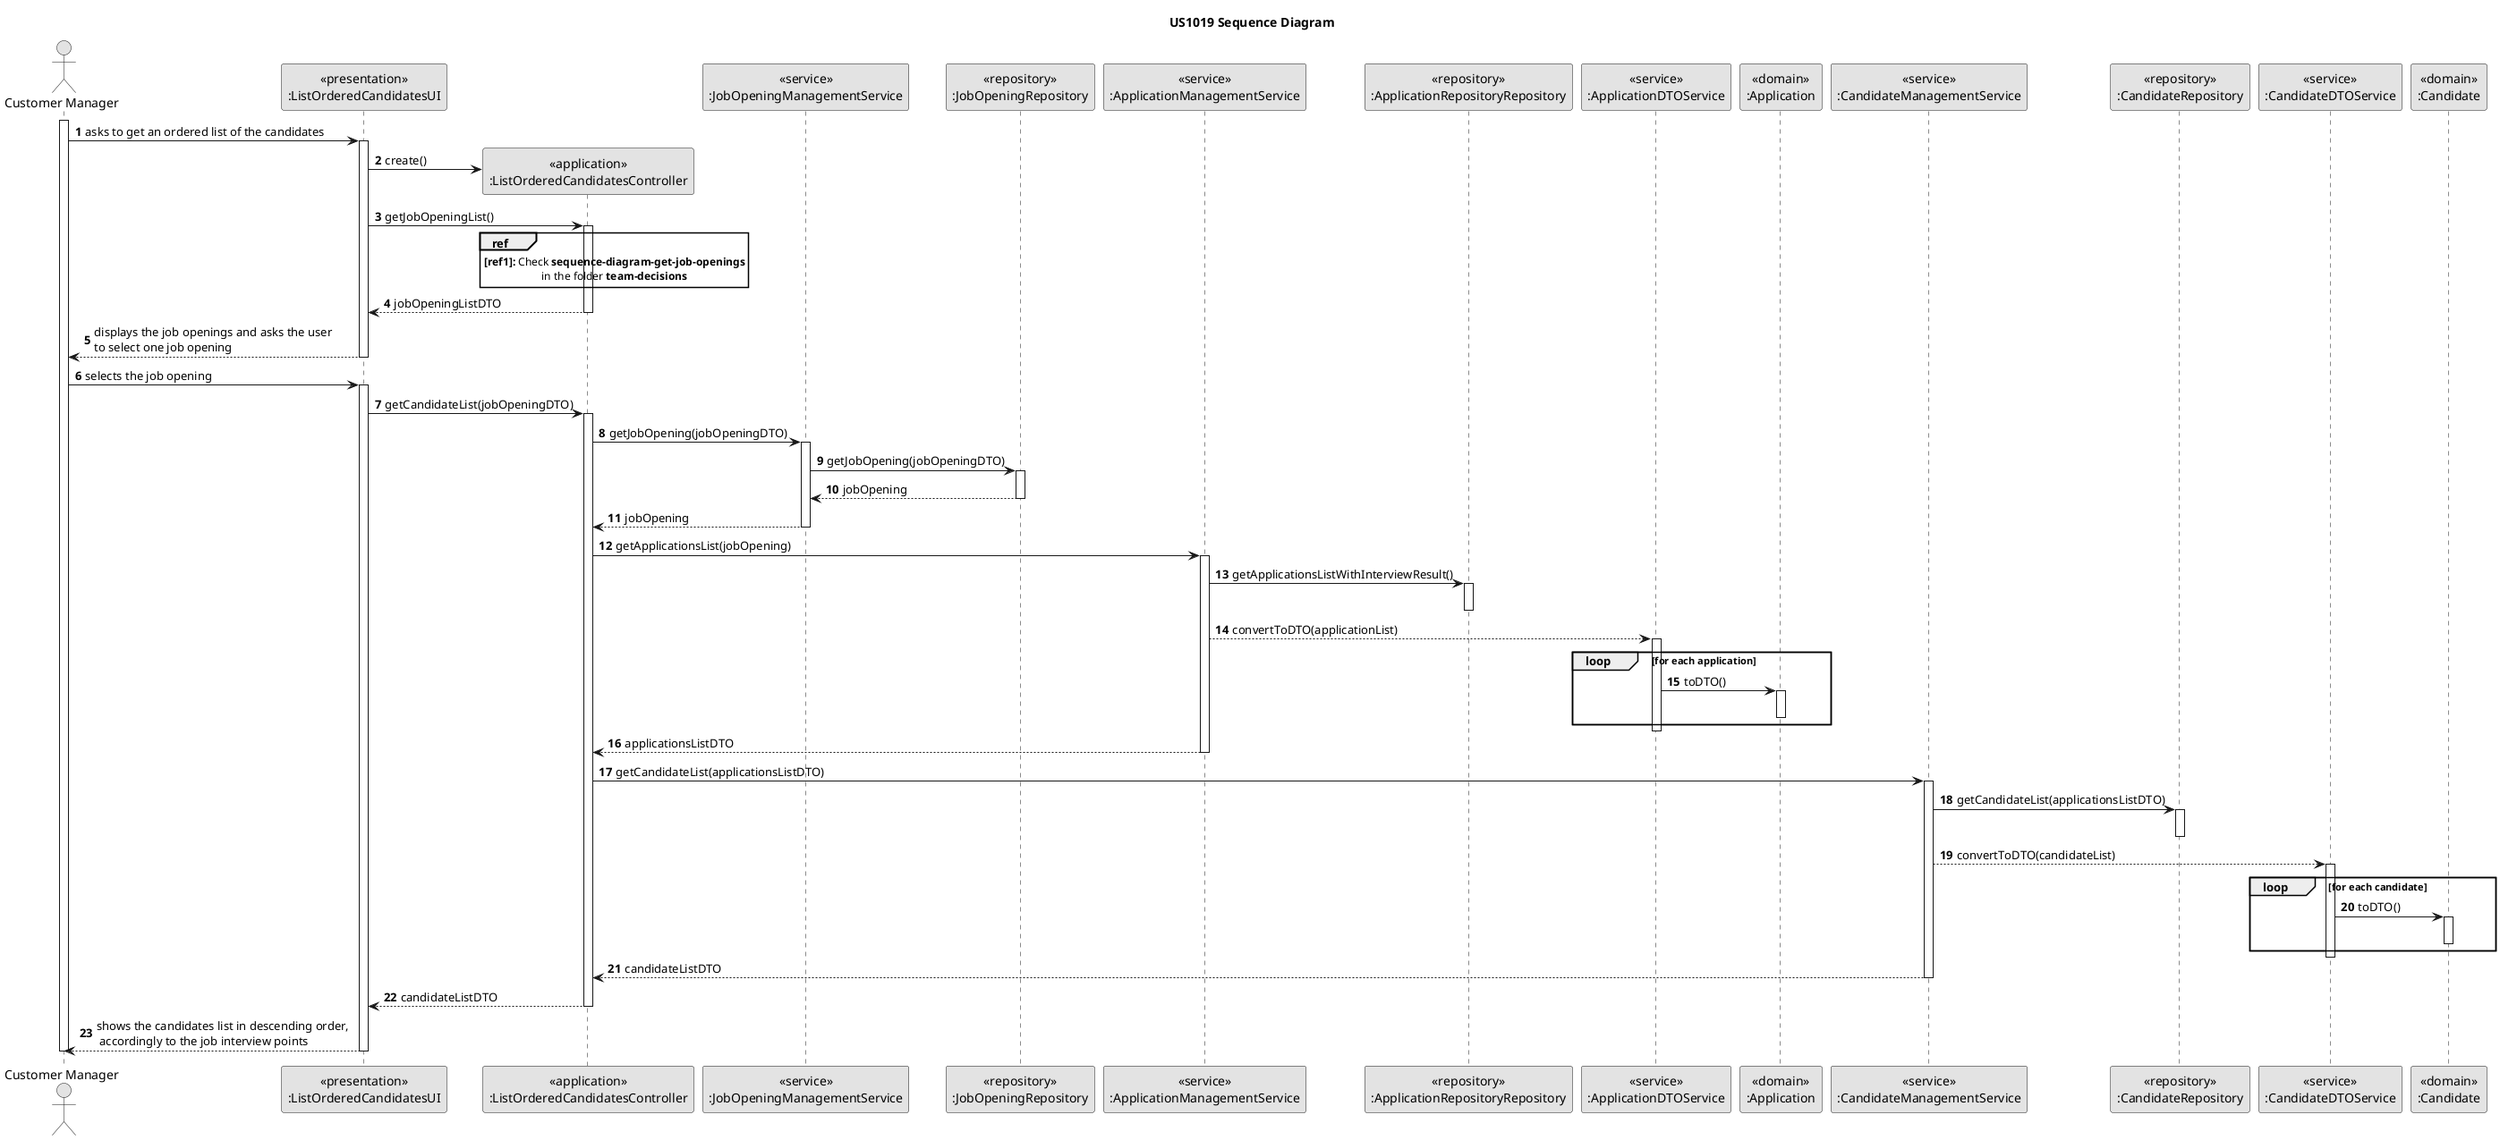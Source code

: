 @startuml US1019_SD

skinparam monochrome true
skinparam packageStyle rectangle
skinparam shadowing false

title US1019 Sequence Diagram

autonumber

actor "Customer Manager" as CM
participant "<<presentation>>\n:ListOrderedCandidatesUI" as UI
participant "<<application>>\n:ListOrderedCandidatesController" as CTRL
participant "<<repository>>\n:JobOpeningRepository" as JobOpeningRepository
participant "<<service>>\n:JobOpeningManagementService" as JobManagement
participant "<<repository>>\n:JobOpeningRepository" as JobOpeningRepository
participant "<<service>>\n:ApplicationManagementService" as AppManagement
participant "<<repository>>\n:ApplicationRepositoryRepository" as ApplicationRepository
participant "<<service>>\n:ApplicationDTOService" as AppDTOServ
participant "<<domain>>\n:Application" as Application
participant "<<service>>\n:CandidateManagementService" as CandidateManagement
participant "<<repository>>\n:CandidateRepository" as CandidateRepository
participant "<<service>>\n:CandidateDTOService" as CanDTOServ
participant "<<domain>>\n:Candidate" as Candidate

activate CM

CM -> UI : asks to get an ordered list of the candidates
activate UI

UI -> CTRL** : create()

UI -> CTRL: getJobOpeningList()
activate CTRL

    ref over CTRL
    **[ref1]:** Check **sequence-diagram-get-job-openings**
    in the folder **team-decisions**
    end ref

    CTRL --> UI : jobOpeningListDTO

    deactivate CTRL

UI --> CM : displays the job openings and asks the user \nto select one job opening
deactivate UI

CM -> UI : selects the job opening
activate UI

UI -> CTRL: getCandidateList(jobOpeningDTO)
activate CTRL

    CTRL -> JobManagement : getJobOpening(jobOpeningDTO)
    activate JobManagement

    JobManagement -> JobOpeningRepository : getJobOpening(jobOpeningDTO)
    activate JobOpeningRepository

    JobOpeningRepository --> JobManagement : jobOpening
    deactivate JobOpeningRepository

    JobManagement --> CTRL : jobOpening
    deactivate JobManagement


    CTRL -> AppManagement : getApplicationsList(jobOpening)
    activate AppManagement

    AppManagement -> ApplicationRepository : getApplicationsListWithInterviewResult()
    activate ApplicationRepository
    deactivate ApplicationRepository


    AppManagement --> AppDTOServ :  convertToDTO(applicationList)
    activate AppDTOServ

    loop for each application
    AppDTOServ -> Application : toDTO()
    activate Application
    deactivate Application
    end loop

    deactivate AppDTOServ

    AppManagement --> CTRL : applicationsListDTO
    deactivate AppManagement

    'CHECK THIS PART

    CTRL -> CandidateManagement : getCandidateList(applicationsListDTO)
    activate CandidateManagement

    CandidateManagement -> CandidateRepository : getCandidateList(applicationsListDTO)
    activate CandidateRepository
    deactivate CandidateRepository

    CandidateManagement --> CanDTOServ :  convertToDTO(candidateList)
        activate CanDTOServ

        loop for each candidate
        CanDTOServ -> Candidate : toDTO()
        activate Candidate
        deactivate Candidate
        end loop

        deactivate CanDTOServ

        CandidateManagement --> CTRL : candidateListDTO
        deactivate CandidateManagement


    CTRL --> UI : candidateListDTO
    deactivate CTRL


UI --> CM : shows the candidates list in descending order,\n accordingly to the job interview points
deactivate UI

deactivate CM



@enduml

